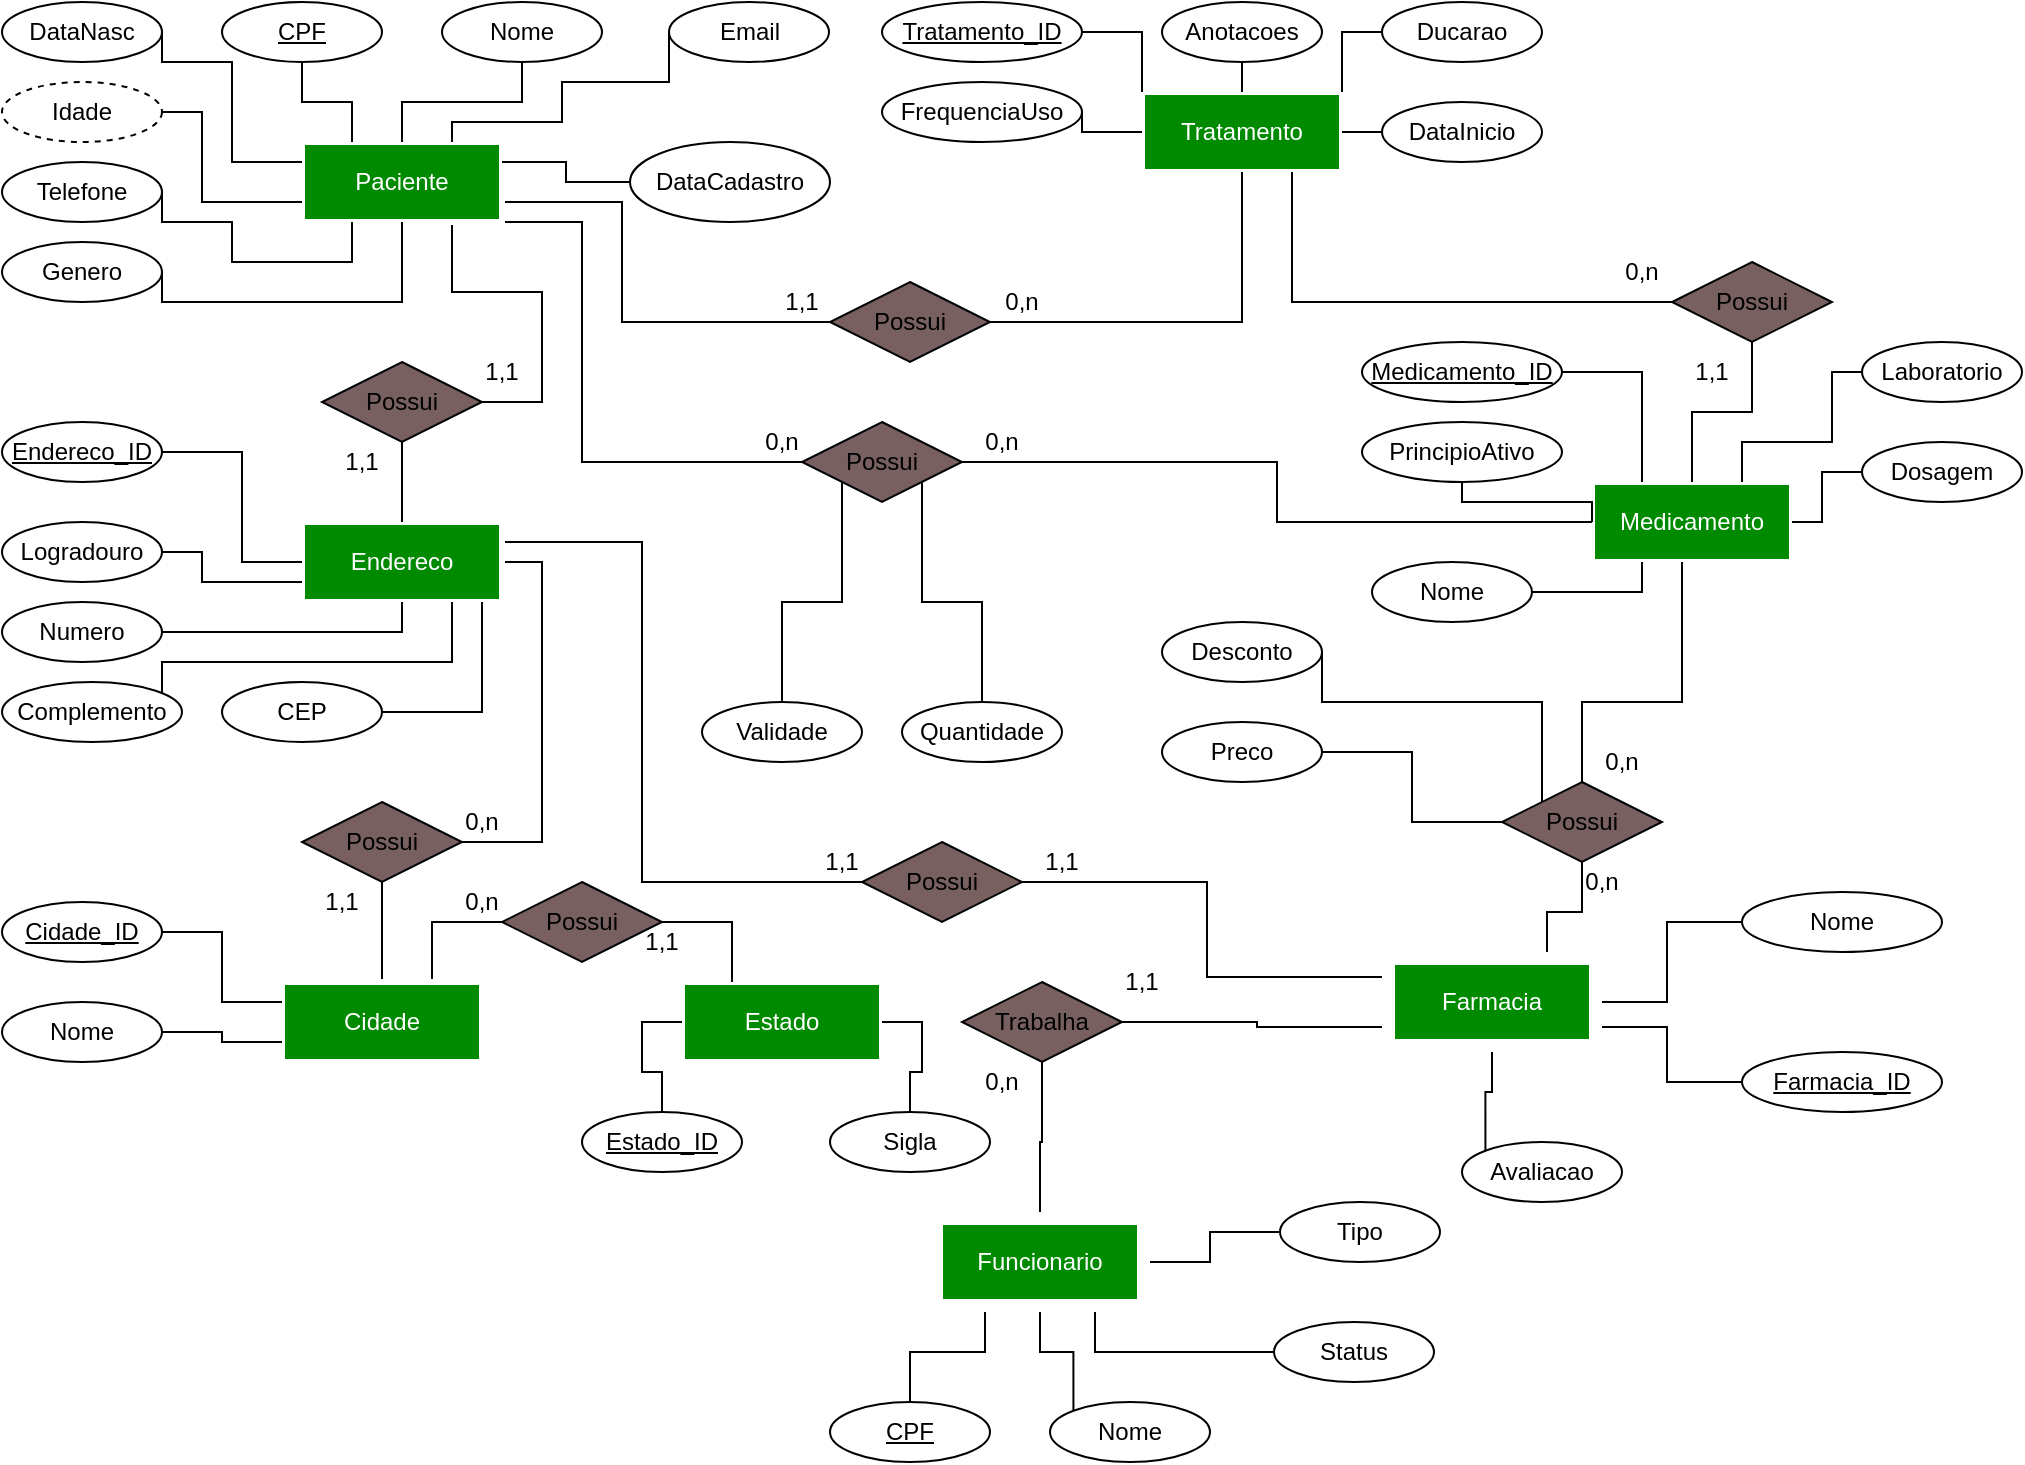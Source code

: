 <mxfile>
    <diagram id="iBzwWXTRmxoXelsFR8A0" name="Page-1">
        <mxGraphModel dx="1486" dy="749" grid="1" gridSize="10" guides="1" tooltips="1" connect="1" arrows="1" fold="1" page="1" pageScale="1" pageWidth="827" pageHeight="1169" math="0" shadow="0">
            <root>
                <mxCell id="0"/>
                <mxCell id="1" parent="0"/>
                <mxCell id="39" style="edgeStyle=orthogonalEdgeStyle;rounded=0;orthogonalLoop=1;jettySize=auto;html=1;exitX=0.75;exitY=1;exitDx=0;exitDy=0;entryX=1;entryY=0.5;entryDx=0;entryDy=0;endArrow=none;endFill=0;" parent="1" source="caZqMsB6CSWGhojNG9Ac-1" target="38" edge="1">
                    <mxGeometry relative="1" as="geometry"/>
                </mxCell>
                <mxCell id="90" style="edgeStyle=orthogonalEdgeStyle;rounded=0;orthogonalLoop=1;jettySize=auto;html=1;exitX=1;exitY=0.5;exitDx=0;exitDy=0;entryX=0;entryY=0.5;entryDx=0;entryDy=0;endArrow=none;endFill=0;" parent="1" source="caZqMsB6CSWGhojNG9Ac-1" target="89" edge="1">
                    <mxGeometry relative="1" as="geometry">
                        <Array as="points">
                            <mxPoint x="250" y="100"/>
                            <mxPoint x="310" y="100"/>
                            <mxPoint x="310" y="160"/>
                        </Array>
                    </mxGeometry>
                </mxCell>
                <mxCell id="123" style="edgeStyle=orthogonalEdgeStyle;rounded=0;orthogonalLoop=1;jettySize=auto;html=1;exitX=1;exitY=1;exitDx=0;exitDy=0;entryX=0;entryY=0.5;entryDx=0;entryDy=0;endArrow=none;endFill=0;" parent="1" source="caZqMsB6CSWGhojNG9Ac-1" target="135" edge="1">
                    <mxGeometry relative="1" as="geometry">
                        <Array as="points">
                            <mxPoint x="290" y="110"/>
                            <mxPoint x="290" y="230"/>
                        </Array>
                        <mxPoint x="380" y="230.0" as="targetPoint"/>
                    </mxGeometry>
                </mxCell>
                <mxCell id="caZqMsB6CSWGhojNG9Ac-1" value="Paciente" style="whiteSpace=wrap;html=1;align=center;fillColor=#008a00;strokeColor=#FFFFFF;fontColor=#ffffff;shadow=0;glass=0;sketch=0;strokeWidth=3;" parent="1" vertex="1">
                    <mxGeometry x="150" y="70" width="100" height="40" as="geometry"/>
                </mxCell>
                <mxCell id="27" style="edgeStyle=orthogonalEdgeStyle;rounded=0;orthogonalLoop=1;jettySize=auto;html=1;exitX=0.5;exitY=1;exitDx=0;exitDy=0;entryX=0.25;entryY=0;entryDx=0;entryDy=0;endArrow=none;endFill=0;" parent="1" source="3" target="caZqMsB6CSWGhojNG9Ac-1" edge="1">
                    <mxGeometry relative="1" as="geometry"/>
                </mxCell>
                <mxCell id="3" value="&lt;u&gt;CPF&lt;/u&gt;" style="ellipse;whiteSpace=wrap;html=1;" parent="1" vertex="1">
                    <mxGeometry x="110" width="80" height="30" as="geometry"/>
                </mxCell>
                <mxCell id="28" style="edgeStyle=orthogonalEdgeStyle;rounded=0;orthogonalLoop=1;jettySize=auto;html=1;entryX=0.5;entryY=0;entryDx=0;entryDy=0;endArrow=none;endFill=0;" parent="1" source="16" target="caZqMsB6CSWGhojNG9Ac-1" edge="1">
                    <mxGeometry relative="1" as="geometry"/>
                </mxCell>
                <mxCell id="16" value="Nome" style="ellipse;whiteSpace=wrap;html=1;" parent="1" vertex="1">
                    <mxGeometry x="220" width="80" height="30" as="geometry"/>
                </mxCell>
                <mxCell id="26" style="edgeStyle=orthogonalEdgeStyle;rounded=0;orthogonalLoop=1;jettySize=auto;html=1;exitX=1;exitY=0.5;exitDx=0;exitDy=0;entryX=0;entryY=0.25;entryDx=0;entryDy=0;endArrow=none;endFill=0;" parent="1" source="20" target="caZqMsB6CSWGhojNG9Ac-1" edge="1">
                    <mxGeometry relative="1" as="geometry">
                        <Array as="points">
                            <mxPoint x="80" y="30"/>
                            <mxPoint x="115" y="30"/>
                            <mxPoint x="115" y="80"/>
                        </Array>
                    </mxGeometry>
                </mxCell>
                <mxCell id="20" value="DataNasc" style="ellipse;whiteSpace=wrap;html=1;" parent="1" vertex="1">
                    <mxGeometry width="80" height="30" as="geometry"/>
                </mxCell>
                <mxCell id="31" style="edgeStyle=orthogonalEdgeStyle;rounded=0;orthogonalLoop=1;jettySize=auto;html=1;exitX=1;exitY=0.5;exitDx=0;exitDy=0;entryX=0;entryY=0.75;entryDx=0;entryDy=0;endArrow=none;endFill=0;" parent="1" source="21" target="caZqMsB6CSWGhojNG9Ac-1" edge="1">
                    <mxGeometry relative="1" as="geometry">
                        <Array as="points">
                            <mxPoint x="100" y="55"/>
                            <mxPoint x="100" y="100"/>
                        </Array>
                    </mxGeometry>
                </mxCell>
                <mxCell id="21" value="Idade" style="ellipse;whiteSpace=wrap;html=1;dashed=1;" parent="1" vertex="1">
                    <mxGeometry y="40" width="80" height="30" as="geometry"/>
                </mxCell>
                <mxCell id="34" style="edgeStyle=orthogonalEdgeStyle;rounded=0;orthogonalLoop=1;jettySize=auto;html=1;exitX=1;exitY=0.5;exitDx=0;exitDy=0;entryX=0.5;entryY=1;entryDx=0;entryDy=0;endArrow=none;endFill=0;" parent="1" source="22" target="caZqMsB6CSWGhojNG9Ac-1" edge="1">
                    <mxGeometry relative="1" as="geometry">
                        <Array as="points">
                            <mxPoint x="80" y="150"/>
                            <mxPoint x="200" y="150"/>
                        </Array>
                    </mxGeometry>
                </mxCell>
                <mxCell id="22" value="Genero" style="ellipse;whiteSpace=wrap;html=1;" parent="1" vertex="1">
                    <mxGeometry y="120" width="80" height="30" as="geometry"/>
                </mxCell>
                <mxCell id="32" style="edgeStyle=orthogonalEdgeStyle;rounded=0;orthogonalLoop=1;jettySize=auto;html=1;exitX=1;exitY=0.5;exitDx=0;exitDy=0;entryX=0.25;entryY=1;entryDx=0;entryDy=0;endArrow=none;endFill=0;" parent="1" source="23" target="caZqMsB6CSWGhojNG9Ac-1" edge="1">
                    <mxGeometry relative="1" as="geometry">
                        <Array as="points">
                            <mxPoint x="80" y="110"/>
                            <mxPoint x="115" y="110"/>
                            <mxPoint x="115" y="130"/>
                            <mxPoint x="175" y="130"/>
                        </Array>
                    </mxGeometry>
                </mxCell>
                <mxCell id="23" value="Telefone" style="ellipse;whiteSpace=wrap;html=1;" parent="1" vertex="1">
                    <mxGeometry y="80" width="80" height="30" as="geometry"/>
                </mxCell>
                <mxCell id="29" style="edgeStyle=orthogonalEdgeStyle;rounded=0;orthogonalLoop=1;jettySize=auto;html=1;exitX=0;exitY=0.5;exitDx=0;exitDy=0;entryX=0.75;entryY=0;entryDx=0;entryDy=0;endArrow=none;endFill=0;" parent="1" source="24" target="caZqMsB6CSWGhojNG9Ac-1" edge="1">
                    <mxGeometry relative="1" as="geometry">
                        <Array as="points">
                            <mxPoint x="334" y="40"/>
                            <mxPoint x="280" y="40"/>
                            <mxPoint x="280" y="60"/>
                            <mxPoint x="225" y="60"/>
                        </Array>
                    </mxGeometry>
                </mxCell>
                <mxCell id="24" value="Email" style="ellipse;whiteSpace=wrap;html=1;" parent="1" vertex="1">
                    <mxGeometry x="333.5" width="80" height="30" as="geometry"/>
                </mxCell>
                <mxCell id="30" style="edgeStyle=orthogonalEdgeStyle;rounded=0;orthogonalLoop=1;jettySize=auto;html=1;exitX=0;exitY=0.5;exitDx=0;exitDy=0;entryX=1;entryY=0.25;entryDx=0;entryDy=0;endArrow=none;endFill=0;" parent="1" source="25" target="caZqMsB6CSWGhojNG9Ac-1" edge="1">
                    <mxGeometry relative="1" as="geometry"/>
                </mxCell>
                <mxCell id="25" value="DataCadastro" style="ellipse;whiteSpace=wrap;html=1;" parent="1" vertex="1">
                    <mxGeometry x="314" y="70" width="100" height="40" as="geometry"/>
                </mxCell>
                <mxCell id="56" style="edgeStyle=orthogonalEdgeStyle;rounded=0;orthogonalLoop=1;jettySize=auto;html=1;exitX=1;exitY=0.5;exitDx=0;exitDy=0;entryX=1;entryY=0.5;entryDx=0;entryDy=0;endArrow=none;endFill=0;" parent="1" source="37" target="55" edge="1">
                    <mxGeometry relative="1" as="geometry"/>
                </mxCell>
                <mxCell id="115" style="edgeStyle=orthogonalEdgeStyle;rounded=0;orthogonalLoop=1;jettySize=auto;html=1;exitX=1;exitY=0.25;exitDx=0;exitDy=0;entryX=0;entryY=0.5;entryDx=0;entryDy=0;endArrow=none;endFill=0;" parent="1" source="37" target="113" edge="1">
                    <mxGeometry relative="1" as="geometry">
                        <Array as="points">
                            <mxPoint x="320" y="270"/>
                            <mxPoint x="320" y="440"/>
                        </Array>
                    </mxGeometry>
                </mxCell>
                <mxCell id="37" value="Endereco" style="whiteSpace=wrap;html=1;align=center;fillColor=#008a00;strokeColor=#FFFFFF;fontColor=#ffffff;shadow=0;glass=0;sketch=0;strokeWidth=3;" parent="1" vertex="1">
                    <mxGeometry x="150" y="260" width="100" height="40" as="geometry"/>
                </mxCell>
                <object label="" Farmacia_ID="0..*" id="40">
                    <mxCell style="edgeStyle=orthogonalEdgeStyle;rounded=0;orthogonalLoop=1;jettySize=auto;html=1;exitX=0.5;exitY=1;exitDx=0;exitDy=0;entryX=0.5;entryY=0;entryDx=0;entryDy=0;endArrow=none;endFill=0;" parent="1" source="38" target="37" edge="1">
                        <mxGeometry relative="1" as="geometry"/>
                    </mxCell>
                </object>
                <mxCell id="38" value="Possui" style="rhombus;whiteSpace=wrap;html=1;fillColor=#786060;" parent="1" vertex="1">
                    <mxGeometry x="160" y="180" width="80" height="40" as="geometry"/>
                </mxCell>
                <mxCell id="41" value="1,1" style="text;html=1;strokeColor=none;fillColor=none;align=center;verticalAlign=middle;whiteSpace=wrap;rounded=0;" parent="1" vertex="1">
                    <mxGeometry x="160" y="220" width="40" height="20" as="geometry"/>
                </mxCell>
                <mxCell id="53" style="edgeStyle=orthogonalEdgeStyle;rounded=0;orthogonalLoop=1;jettySize=auto;html=1;exitX=1;exitY=0.5;exitDx=0;exitDy=0;entryX=0.75;entryY=1;entryDx=0;entryDy=0;endArrow=none;endFill=0;" parent="1" source="45" target="37" edge="1">
                    <mxGeometry relative="1" as="geometry">
                        <Array as="points">
                            <mxPoint x="80" y="330"/>
                            <mxPoint x="225" y="330"/>
                        </Array>
                    </mxGeometry>
                </mxCell>
                <mxCell id="45" value="Complemento" style="ellipse;whiteSpace=wrap;html=1;" parent="1" vertex="1">
                    <mxGeometry y="340" width="90" height="30" as="geometry"/>
                </mxCell>
                <mxCell id="54" style="edgeStyle=orthogonalEdgeStyle;rounded=0;orthogonalLoop=1;jettySize=auto;html=1;exitX=1;exitY=0.5;exitDx=0;exitDy=0;entryX=0.9;entryY=1;entryDx=0;entryDy=0;entryPerimeter=0;endArrow=none;endFill=0;" parent="1" source="46" target="37" edge="1">
                    <mxGeometry relative="1" as="geometry"/>
                </mxCell>
                <mxCell id="46" value="CEP" style="ellipse;whiteSpace=wrap;html=1;" parent="1" vertex="1">
                    <mxGeometry x="110" y="340" width="80" height="30" as="geometry"/>
                </mxCell>
                <mxCell id="58" style="edgeStyle=orthogonalEdgeStyle;rounded=0;orthogonalLoop=1;jettySize=auto;html=1;exitX=1;exitY=0.5;exitDx=0;exitDy=0;entryX=0;entryY=0.75;entryDx=0;entryDy=0;endArrow=none;endFill=0;" parent="1" source="47" target="37" edge="1">
                    <mxGeometry relative="1" as="geometry">
                        <Array as="points">
                            <mxPoint x="100" y="275"/>
                            <mxPoint x="100" y="290"/>
                        </Array>
                    </mxGeometry>
                </mxCell>
                <mxCell id="47" value="Logradouro" style="ellipse;whiteSpace=wrap;html=1;" parent="1" vertex="1">
                    <mxGeometry y="260" width="80" height="30" as="geometry"/>
                </mxCell>
                <mxCell id="52" style="edgeStyle=orthogonalEdgeStyle;rounded=0;orthogonalLoop=1;jettySize=auto;html=1;exitX=1;exitY=0.5;exitDx=0;exitDy=0;entryX=0.5;entryY=1;entryDx=0;entryDy=0;endArrow=none;endFill=0;" parent="1" source="48" target="37" edge="1">
                    <mxGeometry relative="1" as="geometry">
                        <Array as="points">
                            <mxPoint x="200" y="315"/>
                        </Array>
                    </mxGeometry>
                </mxCell>
                <mxCell id="48" value="Numero" style="ellipse;whiteSpace=wrap;html=1;" parent="1" vertex="1">
                    <mxGeometry y="300" width="80" height="30" as="geometry"/>
                </mxCell>
                <mxCell id="59" style="edgeStyle=orthogonalEdgeStyle;rounded=0;orthogonalLoop=1;jettySize=auto;html=1;exitX=1;exitY=0.5;exitDx=0;exitDy=0;entryX=0;entryY=0.5;entryDx=0;entryDy=0;endArrow=none;endFill=0;" parent="1" source="49" target="37" edge="1">
                    <mxGeometry relative="1" as="geometry">
                        <Array as="points">
                            <mxPoint x="120" y="225"/>
                            <mxPoint x="120" y="280"/>
                        </Array>
                    </mxGeometry>
                </mxCell>
                <mxCell id="49" value="Endereco_ID" style="ellipse;whiteSpace=wrap;html=1;fontStyle=4" parent="1" vertex="1">
                    <mxGeometry y="210" width="80" height="30" as="geometry"/>
                </mxCell>
                <mxCell id="63" style="edgeStyle=orthogonalEdgeStyle;rounded=0;orthogonalLoop=1;jettySize=auto;html=1;exitX=0.5;exitY=1;exitDx=0;exitDy=0;entryX=0.5;entryY=0;entryDx=0;entryDy=0;endArrow=none;endFill=0;" parent="1" source="55" target="57" edge="1">
                    <mxGeometry relative="1" as="geometry"/>
                </mxCell>
                <mxCell id="55" value="Possui" style="rhombus;whiteSpace=wrap;html=1;fillColor=#786060;" parent="1" vertex="1">
                    <mxGeometry x="150" y="400" width="80" height="40" as="geometry"/>
                </mxCell>
                <mxCell id="71" style="edgeStyle=orthogonalEdgeStyle;rounded=0;orthogonalLoop=1;jettySize=auto;html=1;exitX=0.75;exitY=0;exitDx=0;exitDy=0;entryX=0;entryY=0.5;entryDx=0;entryDy=0;endArrow=none;endFill=0;" parent="1" source="57" target="70" edge="1">
                    <mxGeometry relative="1" as="geometry"/>
                </mxCell>
                <mxCell id="57" value="Cidade" style="whiteSpace=wrap;html=1;align=center;fillColor=#008a00;strokeColor=#FFFFFF;fontColor=#ffffff;shadow=0;glass=0;sketch=0;strokeWidth=3;" parent="1" vertex="1">
                    <mxGeometry x="140" y="490" width="100" height="40" as="geometry"/>
                </mxCell>
                <mxCell id="65" style="edgeStyle=orthogonalEdgeStyle;rounded=0;orthogonalLoop=1;jettySize=auto;html=1;exitX=1;exitY=0.5;exitDx=0;exitDy=0;entryX=0;entryY=0.75;entryDx=0;entryDy=0;endArrow=none;endFill=0;" parent="1" source="60" target="57" edge="1">
                    <mxGeometry relative="1" as="geometry"/>
                </mxCell>
                <mxCell id="60" value="Nome" style="ellipse;whiteSpace=wrap;html=1;" parent="1" vertex="1">
                    <mxGeometry y="500" width="80" height="30" as="geometry"/>
                </mxCell>
                <mxCell id="64" style="edgeStyle=orthogonalEdgeStyle;rounded=0;orthogonalLoop=1;jettySize=auto;html=1;exitX=1;exitY=0.5;exitDx=0;exitDy=0;entryX=0;entryY=0.25;entryDx=0;entryDy=0;endArrow=none;endFill=0;" parent="1" source="62" target="57" edge="1">
                    <mxGeometry relative="1" as="geometry"/>
                </mxCell>
                <mxCell id="62" value="Cidade_ID" style="ellipse;whiteSpace=wrap;html=1;fontStyle=4" parent="1" vertex="1">
                    <mxGeometry y="450" width="80" height="30" as="geometry"/>
                </mxCell>
                <mxCell id="67" value="Estado" style="whiteSpace=wrap;html=1;align=center;fillColor=#008a00;strokeColor=#FFFFFF;fontColor=#ffffff;shadow=0;glass=0;sketch=0;strokeWidth=3;" parent="1" vertex="1">
                    <mxGeometry x="340" y="490" width="100" height="40" as="geometry"/>
                </mxCell>
                <mxCell id="75" style="edgeStyle=orthogonalEdgeStyle;rounded=0;orthogonalLoop=1;jettySize=auto;html=1;exitX=0.5;exitY=0;exitDx=0;exitDy=0;entryX=0;entryY=0.5;entryDx=0;entryDy=0;endArrow=none;endFill=0;" parent="1" source="68" target="67" edge="1">
                    <mxGeometry relative="1" as="geometry"/>
                </mxCell>
                <mxCell id="68" value="Estado_ID" style="ellipse;whiteSpace=wrap;html=1;fontStyle=4" parent="1" vertex="1">
                    <mxGeometry x="290" y="555" width="80" height="30" as="geometry"/>
                </mxCell>
                <mxCell id="76" style="edgeStyle=orthogonalEdgeStyle;rounded=0;orthogonalLoop=1;jettySize=auto;html=1;exitX=0.5;exitY=0;exitDx=0;exitDy=0;entryX=1;entryY=0.5;entryDx=0;entryDy=0;endArrow=none;endFill=0;" parent="1" source="69" target="67" edge="1">
                    <mxGeometry relative="1" as="geometry"/>
                </mxCell>
                <mxCell id="69" value="Sigla" style="ellipse;whiteSpace=wrap;html=1;" parent="1" vertex="1">
                    <mxGeometry x="414" y="555" width="80" height="30" as="geometry"/>
                </mxCell>
                <mxCell id="72" style="edgeStyle=orthogonalEdgeStyle;rounded=0;orthogonalLoop=1;jettySize=auto;html=1;exitX=1;exitY=0.5;exitDx=0;exitDy=0;entryX=0.25;entryY=0;entryDx=0;entryDy=0;endArrow=none;endFill=0;" parent="1" source="70" target="67" edge="1">
                    <mxGeometry relative="1" as="geometry"/>
                </mxCell>
                <mxCell id="70" value="Possui" style="rhombus;whiteSpace=wrap;html=1;fillColor=#786060;" parent="1" vertex="1">
                    <mxGeometry x="250" y="440" width="80" height="40" as="geometry"/>
                </mxCell>
                <mxCell id="77" value="Tratamento" style="whiteSpace=wrap;html=1;align=center;fillColor=#008a00;strokeColor=#FFFFFF;fontColor=#ffffff;shadow=0;glass=0;sketch=0;strokeWidth=3;" parent="1" vertex="1">
                    <mxGeometry x="570" y="45" width="100" height="40" as="geometry"/>
                </mxCell>
                <mxCell id="84" style="edgeStyle=orthogonalEdgeStyle;rounded=0;orthogonalLoop=1;jettySize=auto;html=1;exitX=1;exitY=0.5;exitDx=0;exitDy=0;entryX=0;entryY=0;entryDx=0;entryDy=0;endArrow=none;endFill=0;" parent="1" source="78" target="77" edge="1">
                    <mxGeometry relative="1" as="geometry"/>
                </mxCell>
                <mxCell id="78" value="Tratamento_ID" style="ellipse;whiteSpace=wrap;html=1;fontStyle=4" parent="1" vertex="1">
                    <mxGeometry x="440" width="100" height="30" as="geometry"/>
                </mxCell>
                <mxCell id="85" style="edgeStyle=orthogonalEdgeStyle;rounded=0;orthogonalLoop=1;jettySize=auto;html=1;exitX=0.5;exitY=1;exitDx=0;exitDy=0;entryX=0.5;entryY=0;entryDx=0;entryDy=0;endArrow=none;endFill=0;" parent="1" source="79" target="77" edge="1">
                    <mxGeometry relative="1" as="geometry"/>
                </mxCell>
                <mxCell id="79" value="Anotacoes" style="ellipse;whiteSpace=wrap;html=1;" parent="1" vertex="1">
                    <mxGeometry x="580" width="80" height="30" as="geometry"/>
                </mxCell>
                <mxCell id="88" style="edgeStyle=orthogonalEdgeStyle;rounded=0;orthogonalLoop=1;jettySize=auto;html=1;exitX=1;exitY=0.5;exitDx=0;exitDy=0;entryX=0;entryY=0.5;entryDx=0;entryDy=0;endArrow=none;endFill=0;" parent="1" source="80" target="77" edge="1">
                    <mxGeometry relative="1" as="geometry">
                        <Array as="points">
                            <mxPoint x="540" y="65"/>
                        </Array>
                    </mxGeometry>
                </mxCell>
                <mxCell id="80" value="FrequenciaUso" style="ellipse;whiteSpace=wrap;html=1;" parent="1" vertex="1">
                    <mxGeometry x="440" y="40" width="100" height="30" as="geometry"/>
                </mxCell>
                <mxCell id="86" style="edgeStyle=orthogonalEdgeStyle;rounded=0;orthogonalLoop=1;jettySize=auto;html=1;exitX=0;exitY=0.5;exitDx=0;exitDy=0;entryX=1;entryY=0;entryDx=0;entryDy=0;endArrow=none;endFill=0;" parent="1" source="81" target="77" edge="1">
                    <mxGeometry relative="1" as="geometry"/>
                </mxCell>
                <mxCell id="81" value="Ducarao" style="ellipse;whiteSpace=wrap;html=1;" parent="1" vertex="1">
                    <mxGeometry x="690" width="80" height="30" as="geometry"/>
                </mxCell>
                <mxCell id="87" style="edgeStyle=orthogonalEdgeStyle;rounded=0;orthogonalLoop=1;jettySize=auto;html=1;exitX=0;exitY=0.5;exitDx=0;exitDy=0;entryX=1;entryY=0.5;entryDx=0;entryDy=0;endArrow=none;endFill=0;" parent="1" source="82" target="77" edge="1">
                    <mxGeometry relative="1" as="geometry"/>
                </mxCell>
                <mxCell id="82" value="DataInicio" style="ellipse;whiteSpace=wrap;html=1;" parent="1" vertex="1">
                    <mxGeometry x="690" y="50" width="80" height="30" as="geometry"/>
                </mxCell>
                <mxCell id="91" style="edgeStyle=orthogonalEdgeStyle;rounded=0;orthogonalLoop=1;jettySize=auto;html=1;exitX=1;exitY=0.5;exitDx=0;exitDy=0;entryX=0.5;entryY=1;entryDx=0;entryDy=0;endArrow=none;endFill=0;" parent="1" source="89" target="77" edge="1">
                    <mxGeometry relative="1" as="geometry"/>
                </mxCell>
                <mxCell id="89" value="Possui" style="rhombus;whiteSpace=wrap;html=1;fillColor=#786060;" parent="1" vertex="1">
                    <mxGeometry x="414" y="140" width="80" height="40" as="geometry"/>
                </mxCell>
                <mxCell id="99" style="edgeStyle=orthogonalEdgeStyle;rounded=0;orthogonalLoop=1;jettySize=auto;html=1;exitX=0;exitY=0.5;exitDx=0;exitDy=0;entryX=0.75;entryY=1;entryDx=0;entryDy=0;endArrow=none;endFill=0;startArrow=none;" parent="1" source="100" target="77" edge="1">
                    <mxGeometry relative="1" as="geometry"/>
                </mxCell>
                <mxCell id="92" value="Medicamento" style="whiteSpace=wrap;html=1;align=center;fillColor=#008a00;strokeColor=#FFFFFF;fontColor=#ffffff;shadow=0;glass=0;sketch=0;strokeWidth=3;" parent="1" vertex="1">
                    <mxGeometry x="795" y="240" width="100" height="40" as="geometry"/>
                </mxCell>
                <mxCell id="102" style="edgeStyle=orthogonalEdgeStyle;rounded=0;orthogonalLoop=1;jettySize=auto;html=1;exitX=1;exitY=0.5;exitDx=0;exitDy=0;entryX=0.25;entryY=0;entryDx=0;entryDy=0;endArrow=none;endFill=0;" parent="1" source="93" target="92" edge="1">
                    <mxGeometry relative="1" as="geometry"/>
                </mxCell>
                <mxCell id="93" value="Medicamento_ID" style="ellipse;whiteSpace=wrap;html=1;fontStyle=4" parent="1" vertex="1">
                    <mxGeometry x="680" y="170" width="100" height="30" as="geometry"/>
                </mxCell>
                <mxCell id="104" style="edgeStyle=orthogonalEdgeStyle;rounded=0;orthogonalLoop=1;jettySize=auto;html=1;entryX=0.25;entryY=1;entryDx=0;entryDy=0;endArrow=none;endFill=0;" parent="1" source="94" target="92" edge="1">
                    <mxGeometry relative="1" as="geometry">
                        <Array as="points">
                            <mxPoint x="820" y="295"/>
                        </Array>
                    </mxGeometry>
                </mxCell>
                <mxCell id="94" value="Nome" style="ellipse;whiteSpace=wrap;html=1;" parent="1" vertex="1">
                    <mxGeometry x="685" y="280" width="80" height="30" as="geometry"/>
                </mxCell>
                <mxCell id="126" style="edgeStyle=orthogonalEdgeStyle;rounded=0;orthogonalLoop=1;jettySize=auto;html=1;exitX=0.5;exitY=1;exitDx=0;exitDy=0;entryX=0;entryY=0.5;entryDx=0;entryDy=0;endArrow=none;endFill=0;" parent="1" source="95" target="92" edge="1">
                    <mxGeometry relative="1" as="geometry">
                        <Array as="points">
                            <mxPoint x="730" y="250"/>
                            <mxPoint x="795" y="250"/>
                        </Array>
                    </mxGeometry>
                </mxCell>
                <mxCell id="95" value="PrincipioAtivo" style="ellipse;whiteSpace=wrap;html=1;" parent="1" vertex="1">
                    <mxGeometry x="680" y="210" width="100" height="30" as="geometry"/>
                </mxCell>
                <mxCell id="107" style="edgeStyle=orthogonalEdgeStyle;rounded=0;orthogonalLoop=1;jettySize=auto;html=1;exitX=0;exitY=0.5;exitDx=0;exitDy=0;entryX=0.75;entryY=0;entryDx=0;entryDy=0;endArrow=none;endFill=0;" parent="1" source="96" target="92" edge="1">
                    <mxGeometry relative="1" as="geometry">
                        <Array as="points">
                            <mxPoint x="915" y="185"/>
                            <mxPoint x="915" y="220"/>
                            <mxPoint x="870" y="220"/>
                        </Array>
                    </mxGeometry>
                </mxCell>
                <mxCell id="96" value="Laboratorio" style="ellipse;whiteSpace=wrap;html=1;" parent="1" vertex="1">
                    <mxGeometry x="930" y="170" width="80" height="30" as="geometry"/>
                </mxCell>
                <mxCell id="106" style="edgeStyle=orthogonalEdgeStyle;rounded=0;orthogonalLoop=1;jettySize=auto;html=1;exitX=0;exitY=0.5;exitDx=0;exitDy=0;entryX=1;entryY=0.5;entryDx=0;entryDy=0;endArrow=none;endFill=0;" parent="1" source="97" target="92" edge="1">
                    <mxGeometry relative="1" as="geometry"/>
                </mxCell>
                <mxCell id="97" value="Dosagem" style="ellipse;whiteSpace=wrap;html=1;" parent="1" vertex="1">
                    <mxGeometry x="930" y="220" width="80" height="30" as="geometry"/>
                </mxCell>
                <mxCell id="143" style="edgeStyle=orthogonalEdgeStyle;rounded=0;orthogonalLoop=1;jettySize=auto;html=1;exitX=0.5;exitY=0;exitDx=0;exitDy=0;entryX=0;entryY=1;entryDx=0;entryDy=0;endArrow=none;endFill=0;" edge="1" parent="1" source="98" target="135">
                    <mxGeometry relative="1" as="geometry"/>
                </mxCell>
                <mxCell id="98" value="Validade" style="ellipse;whiteSpace=wrap;html=1;" parent="1" vertex="1">
                    <mxGeometry x="350" y="350" width="80" height="30" as="geometry"/>
                </mxCell>
                <mxCell id="100" value="Possui" style="rhombus;whiteSpace=wrap;html=1;fillColor=#786060;" parent="1" vertex="1">
                    <mxGeometry x="835" y="130" width="80" height="40" as="geometry"/>
                </mxCell>
                <mxCell id="101" value="" style="edgeStyle=orthogonalEdgeStyle;rounded=0;orthogonalLoop=1;jettySize=auto;html=1;exitX=0.5;exitY=0;exitDx=0;exitDy=0;entryX=0.5;entryY=1;entryDx=0;entryDy=0;endArrow=none;endFill=0;" parent="1" source="92" target="100" edge="1">
                    <mxGeometry relative="1" as="geometry">
                        <mxPoint x="845" y="240" as="sourcePoint"/>
                        <mxPoint x="970" y="45" as="targetPoint"/>
                    </mxGeometry>
                </mxCell>
                <mxCell id="137" style="edgeStyle=orthogonalEdgeStyle;rounded=0;orthogonalLoop=1;jettySize=auto;html=1;exitX=0.75;exitY=0;exitDx=0;exitDy=0;entryX=0.5;entryY=1;entryDx=0;entryDy=0;endArrow=none;endFill=0;" edge="1" parent="1" source="108" target="136">
                    <mxGeometry relative="1" as="geometry"/>
                </mxCell>
                <mxCell id="141" style="edgeStyle=orthogonalEdgeStyle;rounded=0;orthogonalLoop=1;jettySize=auto;html=1;exitX=1;exitY=0.5;exitDx=0;exitDy=0;entryX=0;entryY=0.5;entryDx=0;entryDy=0;endArrow=none;endFill=0;" edge="1" parent="1" source="108" target="119">
                    <mxGeometry relative="1" as="geometry"/>
                </mxCell>
                <mxCell id="142" style="edgeStyle=orthogonalEdgeStyle;rounded=0;orthogonalLoop=1;jettySize=auto;html=1;exitX=1;exitY=0.75;exitDx=0;exitDy=0;entryX=0;entryY=0.5;entryDx=0;entryDy=0;endArrow=none;endFill=0;" edge="1" parent="1" source="108" target="118">
                    <mxGeometry relative="1" as="geometry"/>
                </mxCell>
                <mxCell id="178" style="edgeStyle=orthogonalEdgeStyle;rounded=0;orthogonalLoop=1;jettySize=auto;html=1;exitX=0;exitY=0.25;exitDx=0;exitDy=0;entryX=1;entryY=0.5;entryDx=0;entryDy=0;endArrow=none;endFill=0;" edge="1" parent="1" source="108" target="113">
                    <mxGeometry relative="1" as="geometry"/>
                </mxCell>
                <mxCell id="108" value="Farmacia" style="whiteSpace=wrap;html=1;align=center;fillColor=#008a00;fontColor=#ffffff;perimeterSpacing=5;sketch=0;shadow=0;glass=0;strokeColor=#FFFFFF;strokeWidth=3;" parent="1" vertex="1">
                    <mxGeometry x="695" y="480" width="100" height="40" as="geometry"/>
                </mxCell>
                <mxCell id="148" style="edgeStyle=orthogonalEdgeStyle;rounded=0;orthogonalLoop=1;jettySize=auto;html=1;exitX=0.5;exitY=0;exitDx=0;exitDy=0;entryX=0.5;entryY=1;entryDx=0;entryDy=0;endArrow=none;endFill=0;" edge="1" parent="1" source="111" target="147">
                    <mxGeometry relative="1" as="geometry"/>
                </mxCell>
                <mxCell id="111" value="Funcionario" style="whiteSpace=wrap;html=1;align=center;fillColor=#008a00;fontColor=#ffffff;perimeterSpacing=5;sketch=0;shadow=0;glass=0;strokeColor=#FFFFFF;strokeWidth=3;" parent="1" vertex="1">
                    <mxGeometry x="469" y="610" width="100" height="40" as="geometry"/>
                </mxCell>
                <mxCell id="113" value="Possui" style="rhombus;whiteSpace=wrap;html=1;fillColor=#786060;" parent="1" vertex="1">
                    <mxGeometry x="430" y="420" width="80" height="40" as="geometry"/>
                </mxCell>
                <mxCell id="118" value="Farmacia_ID" style="ellipse;whiteSpace=wrap;html=1;fontStyle=4" parent="1" vertex="1">
                    <mxGeometry x="870" y="525" width="100" height="30" as="geometry"/>
                </mxCell>
                <mxCell id="119" value="Nome" style="ellipse;whiteSpace=wrap;html=1;" parent="1" vertex="1">
                    <mxGeometry x="870" y="445" width="100" height="30" as="geometry"/>
                </mxCell>
                <mxCell id="179" style="edgeStyle=orthogonalEdgeStyle;rounded=0;orthogonalLoop=1;jettySize=auto;html=1;entryX=0.5;entryY=1;entryDx=0;entryDy=0;endArrow=none;endFill=0;exitX=0;exitY=0;exitDx=0;exitDy=0;" edge="1" parent="1" source="120" target="108">
                    <mxGeometry relative="1" as="geometry">
                        <Array as="points">
                            <mxPoint x="742" y="545"/>
                            <mxPoint x="745" y="545"/>
                        </Array>
                    </mxGeometry>
                </mxCell>
                <mxCell id="120" value="Avaliacao" style="ellipse;whiteSpace=wrap;html=1;" parent="1" vertex="1">
                    <mxGeometry x="730" y="570" width="80" height="30" as="geometry"/>
                </mxCell>
                <mxCell id="133" style="edgeStyle=orthogonalEdgeStyle;rounded=0;orthogonalLoop=1;jettySize=auto;html=1;exitX=1;exitY=0.5;exitDx=0;exitDy=0;entryX=0;entryY=0.5;entryDx=0;entryDy=0;endArrow=none;endFill=0;" edge="1" parent="1" source="135" target="92">
                    <mxGeometry relative="1" as="geometry">
                        <mxPoint x="500" y="230.0" as="sourcePoint"/>
                    </mxGeometry>
                </mxCell>
                <mxCell id="144" style="edgeStyle=orthogonalEdgeStyle;rounded=0;orthogonalLoop=1;jettySize=auto;html=1;exitX=0.5;exitY=0;exitDx=0;exitDy=0;entryX=1;entryY=1;entryDx=0;entryDy=0;endArrow=none;endFill=0;" edge="1" parent="1" source="132" target="135">
                    <mxGeometry relative="1" as="geometry"/>
                </mxCell>
                <mxCell id="132" value="Quantidade" style="ellipse;whiteSpace=wrap;html=1;" vertex="1" parent="1">
                    <mxGeometry x="450" y="350" width="80" height="30" as="geometry"/>
                </mxCell>
                <mxCell id="135" value="Possui" style="rhombus;whiteSpace=wrap;html=1;fillColor=#786060;" vertex="1" parent="1">
                    <mxGeometry x="400" y="210" width="80" height="40" as="geometry"/>
                </mxCell>
                <mxCell id="138" style="edgeStyle=orthogonalEdgeStyle;rounded=0;orthogonalLoop=1;jettySize=auto;html=1;exitX=0.5;exitY=0;exitDx=0;exitDy=0;entryX=0.45;entryY=1;entryDx=0;entryDy=0;entryPerimeter=0;endArrow=none;endFill=0;" edge="1" parent="1" source="136" target="92">
                    <mxGeometry relative="1" as="geometry">
                        <Array as="points">
                            <mxPoint x="790" y="350"/>
                            <mxPoint x="840" y="350"/>
                        </Array>
                    </mxGeometry>
                </mxCell>
                <mxCell id="136" value="Possui" style="rhombus;whiteSpace=wrap;html=1;fillColor=#786060;" vertex="1" parent="1">
                    <mxGeometry x="750" y="390" width="80" height="40" as="geometry"/>
                </mxCell>
                <mxCell id="140" style="edgeStyle=orthogonalEdgeStyle;rounded=0;orthogonalLoop=1;jettySize=auto;html=1;exitX=1;exitY=0.5;exitDx=0;exitDy=0;entryX=0;entryY=0.5;entryDx=0;entryDy=0;endArrow=none;endFill=0;" edge="1" parent="1" source="139" target="136">
                    <mxGeometry relative="1" as="geometry"/>
                </mxCell>
                <mxCell id="139" value="Preco" style="ellipse;whiteSpace=wrap;html=1;" vertex="1" parent="1">
                    <mxGeometry x="580" y="360" width="80" height="30" as="geometry"/>
                </mxCell>
                <mxCell id="146" style="edgeStyle=orthogonalEdgeStyle;rounded=0;orthogonalLoop=1;jettySize=auto;html=1;exitX=1;exitY=0.5;exitDx=0;exitDy=0;entryX=0;entryY=0;entryDx=0;entryDy=0;endArrow=none;endFill=0;" edge="1" parent="1" source="145" target="136">
                    <mxGeometry relative="1" as="geometry">
                        <Array as="points">
                            <mxPoint x="660" y="350"/>
                            <mxPoint x="770" y="350"/>
                        </Array>
                    </mxGeometry>
                </mxCell>
                <mxCell id="145" value="Desconto" style="ellipse;whiteSpace=wrap;html=1;" vertex="1" parent="1">
                    <mxGeometry x="580" y="310" width="80" height="30" as="geometry"/>
                </mxCell>
                <mxCell id="149" style="edgeStyle=orthogonalEdgeStyle;rounded=0;orthogonalLoop=1;jettySize=auto;html=1;exitX=1;exitY=0.5;exitDx=0;exitDy=0;entryX=0;entryY=0.75;entryDx=0;entryDy=0;endArrow=none;endFill=0;" edge="1" parent="1" source="147" target="108">
                    <mxGeometry relative="1" as="geometry"/>
                </mxCell>
                <mxCell id="147" value="Trabalha" style="rhombus;whiteSpace=wrap;html=1;fillColor=#786060;" vertex="1" parent="1">
                    <mxGeometry x="480" y="490" width="80" height="40" as="geometry"/>
                </mxCell>
                <mxCell id="154" style="edgeStyle=orthogonalEdgeStyle;rounded=0;orthogonalLoop=1;jettySize=auto;html=1;exitX=0.5;exitY=0;exitDx=0;exitDy=0;entryX=0.25;entryY=1;entryDx=0;entryDy=0;endArrow=none;endFill=0;" edge="1" parent="1" source="150" target="111">
                    <mxGeometry relative="1" as="geometry"/>
                </mxCell>
                <mxCell id="150" value="&lt;u&gt;CPF&lt;/u&gt;" style="ellipse;whiteSpace=wrap;html=1;" vertex="1" parent="1">
                    <mxGeometry x="414" y="700" width="80" height="30" as="geometry"/>
                </mxCell>
                <mxCell id="155" style="edgeStyle=orthogonalEdgeStyle;rounded=0;orthogonalLoop=1;jettySize=auto;html=1;exitX=0;exitY=0;exitDx=0;exitDy=0;entryX=0.5;entryY=1;entryDx=0;entryDy=0;endArrow=none;endFill=0;" edge="1" parent="1" source="151" target="111">
                    <mxGeometry relative="1" as="geometry"/>
                </mxCell>
                <mxCell id="151" value="Nome" style="ellipse;whiteSpace=wrap;html=1;" vertex="1" parent="1">
                    <mxGeometry x="524" y="700" width="80" height="30" as="geometry"/>
                </mxCell>
                <mxCell id="156" style="edgeStyle=orthogonalEdgeStyle;rounded=0;orthogonalLoop=1;jettySize=auto;html=1;exitX=0;exitY=0.5;exitDx=0;exitDy=0;entryX=0.75;entryY=1;entryDx=0;entryDy=0;endArrow=none;endFill=0;" edge="1" parent="1" source="152" target="111">
                    <mxGeometry relative="1" as="geometry"/>
                </mxCell>
                <mxCell id="152" value="Status" style="ellipse;whiteSpace=wrap;html=1;" vertex="1" parent="1">
                    <mxGeometry x="636" y="660" width="80" height="30" as="geometry"/>
                </mxCell>
                <mxCell id="157" style="edgeStyle=orthogonalEdgeStyle;rounded=0;orthogonalLoop=1;jettySize=auto;html=1;exitX=0;exitY=0.5;exitDx=0;exitDy=0;entryX=1;entryY=0.5;entryDx=0;entryDy=0;endArrow=none;endFill=0;" edge="1" parent="1" source="153" target="111">
                    <mxGeometry relative="1" as="geometry"/>
                </mxCell>
                <mxCell id="153" value="Tipo" style="ellipse;whiteSpace=wrap;html=1;" vertex="1" parent="1">
                    <mxGeometry x="639" y="600" width="80" height="30" as="geometry"/>
                </mxCell>
                <mxCell id="158" value="1,1" style="text;html=1;strokeColor=none;fillColor=none;align=center;verticalAlign=middle;whiteSpace=wrap;rounded=0;" vertex="1" parent="1">
                    <mxGeometry x="230" y="175" width="40" height="20" as="geometry"/>
                </mxCell>
                <mxCell id="159" value="1,1" style="text;html=1;strokeColor=none;fillColor=none;align=center;verticalAlign=middle;whiteSpace=wrap;rounded=0;" vertex="1" parent="1">
                    <mxGeometry x="380" y="140" width="40" height="20" as="geometry"/>
                </mxCell>
                <mxCell id="160" value="0,n" style="text;html=1;strokeColor=none;fillColor=none;align=center;verticalAlign=middle;whiteSpace=wrap;rounded=0;" vertex="1" parent="1">
                    <mxGeometry x="490" y="140" width="40" height="20" as="geometry"/>
                </mxCell>
                <mxCell id="161" value="0,n" style="text;html=1;strokeColor=none;fillColor=none;align=center;verticalAlign=middle;whiteSpace=wrap;rounded=0;" vertex="1" parent="1">
                    <mxGeometry x="370" y="210" width="40" height="20" as="geometry"/>
                </mxCell>
                <mxCell id="162" value="0,n" style="text;html=1;strokeColor=none;fillColor=none;align=center;verticalAlign=middle;whiteSpace=wrap;rounded=0;" vertex="1" parent="1">
                    <mxGeometry x="480" y="210" width="40" height="20" as="geometry"/>
                </mxCell>
                <mxCell id="163" value="1,1" style="text;html=1;strokeColor=none;fillColor=none;align=center;verticalAlign=middle;whiteSpace=wrap;rounded=0;" vertex="1" parent="1">
                    <mxGeometry x="150" y="440" width="40" height="20" as="geometry"/>
                </mxCell>
                <mxCell id="164" value="0,n" style="text;html=1;strokeColor=none;fillColor=none;align=center;verticalAlign=middle;whiteSpace=wrap;rounded=0;" vertex="1" parent="1">
                    <mxGeometry x="220" y="400" width="40" height="20" as="geometry"/>
                </mxCell>
                <mxCell id="165" value="0,n" style="text;html=1;strokeColor=none;fillColor=none;align=center;verticalAlign=middle;whiteSpace=wrap;rounded=0;" vertex="1" parent="1">
                    <mxGeometry x="220" y="440" width="40" height="20" as="geometry"/>
                </mxCell>
                <mxCell id="166" value="1,1" style="text;html=1;strokeColor=none;fillColor=none;align=center;verticalAlign=middle;whiteSpace=wrap;rounded=0;" vertex="1" parent="1">
                    <mxGeometry x="310" y="460" width="40" height="20" as="geometry"/>
                </mxCell>
                <mxCell id="167" value="1,1" style="text;html=1;strokeColor=none;fillColor=none;align=center;verticalAlign=middle;whiteSpace=wrap;rounded=0;" vertex="1" parent="1">
                    <mxGeometry x="400" y="420" width="40" height="20" as="geometry"/>
                </mxCell>
                <mxCell id="168" value="1,1" style="text;html=1;strokeColor=none;fillColor=none;align=center;verticalAlign=middle;whiteSpace=wrap;rounded=0;" vertex="1" parent="1">
                    <mxGeometry x="510" y="420" width="40" height="20" as="geometry"/>
                </mxCell>
                <mxCell id="169" value="0,n" style="text;html=1;strokeColor=none;fillColor=none;align=center;verticalAlign=middle;whiteSpace=wrap;rounded=0;" vertex="1" parent="1">
                    <mxGeometry x="480" y="530" width="40" height="20" as="geometry"/>
                </mxCell>
                <mxCell id="170" value="1,1" style="text;html=1;strokeColor=none;fillColor=none;align=center;verticalAlign=middle;whiteSpace=wrap;rounded=0;" vertex="1" parent="1">
                    <mxGeometry x="550" y="480" width="40" height="20" as="geometry"/>
                </mxCell>
                <mxCell id="171" value="0,n" style="text;html=1;strokeColor=none;fillColor=none;align=center;verticalAlign=middle;whiteSpace=wrap;rounded=0;" vertex="1" parent="1">
                    <mxGeometry x="790" y="370" width="40" height="20" as="geometry"/>
                </mxCell>
                <mxCell id="172" value="0,n" style="text;html=1;strokeColor=none;fillColor=none;align=center;verticalAlign=middle;whiteSpace=wrap;rounded=0;" vertex="1" parent="1">
                    <mxGeometry x="780" y="430" width="40" height="20" as="geometry"/>
                </mxCell>
                <mxCell id="173" value="1,1" style="text;html=1;strokeColor=none;fillColor=none;align=center;verticalAlign=middle;whiteSpace=wrap;rounded=0;" vertex="1" parent="1">
                    <mxGeometry x="835" y="175" width="40" height="20" as="geometry"/>
                </mxCell>
                <mxCell id="174" value="0,n" style="text;html=1;strokeColor=none;fillColor=none;align=center;verticalAlign=middle;whiteSpace=wrap;rounded=0;" vertex="1" parent="1">
                    <mxGeometry x="800" y="125" width="40" height="20" as="geometry"/>
                </mxCell>
            </root>
        </mxGraphModel>
    </diagram>
</mxfile>